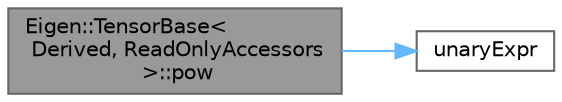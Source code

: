 digraph "Eigen::TensorBase&lt; Derived, ReadOnlyAccessors &gt;::pow"
{
 // LATEX_PDF_SIZE
  bgcolor="transparent";
  edge [fontname=Helvetica,fontsize=10,labelfontname=Helvetica,labelfontsize=10];
  node [fontname=Helvetica,fontsize=10,shape=box,height=0.2,width=0.4];
  rankdir="LR";
  Node1 [id="Node000001",label="Eigen::TensorBase\<\l Derived, ReadOnlyAccessors\l \>::pow",height=0.2,width=0.4,color="gray40", fillcolor="grey60", style="filled", fontcolor="black",tooltip=" "];
  Node1 -> Node2 [id="edge2_Node000001_Node000002",color="steelblue1",style="solid",tooltip=" "];
  Node2 [id="Node000002",label="unaryExpr",height=0.2,width=0.4,color="grey40", fillcolor="white", style="filled",URL="$_common_cwise_unary_ops_8h.html#a199fb4b2466f16b5e526b541c762b9f4",tooltip="Apply a unary operator coefficient-wise"];
}
